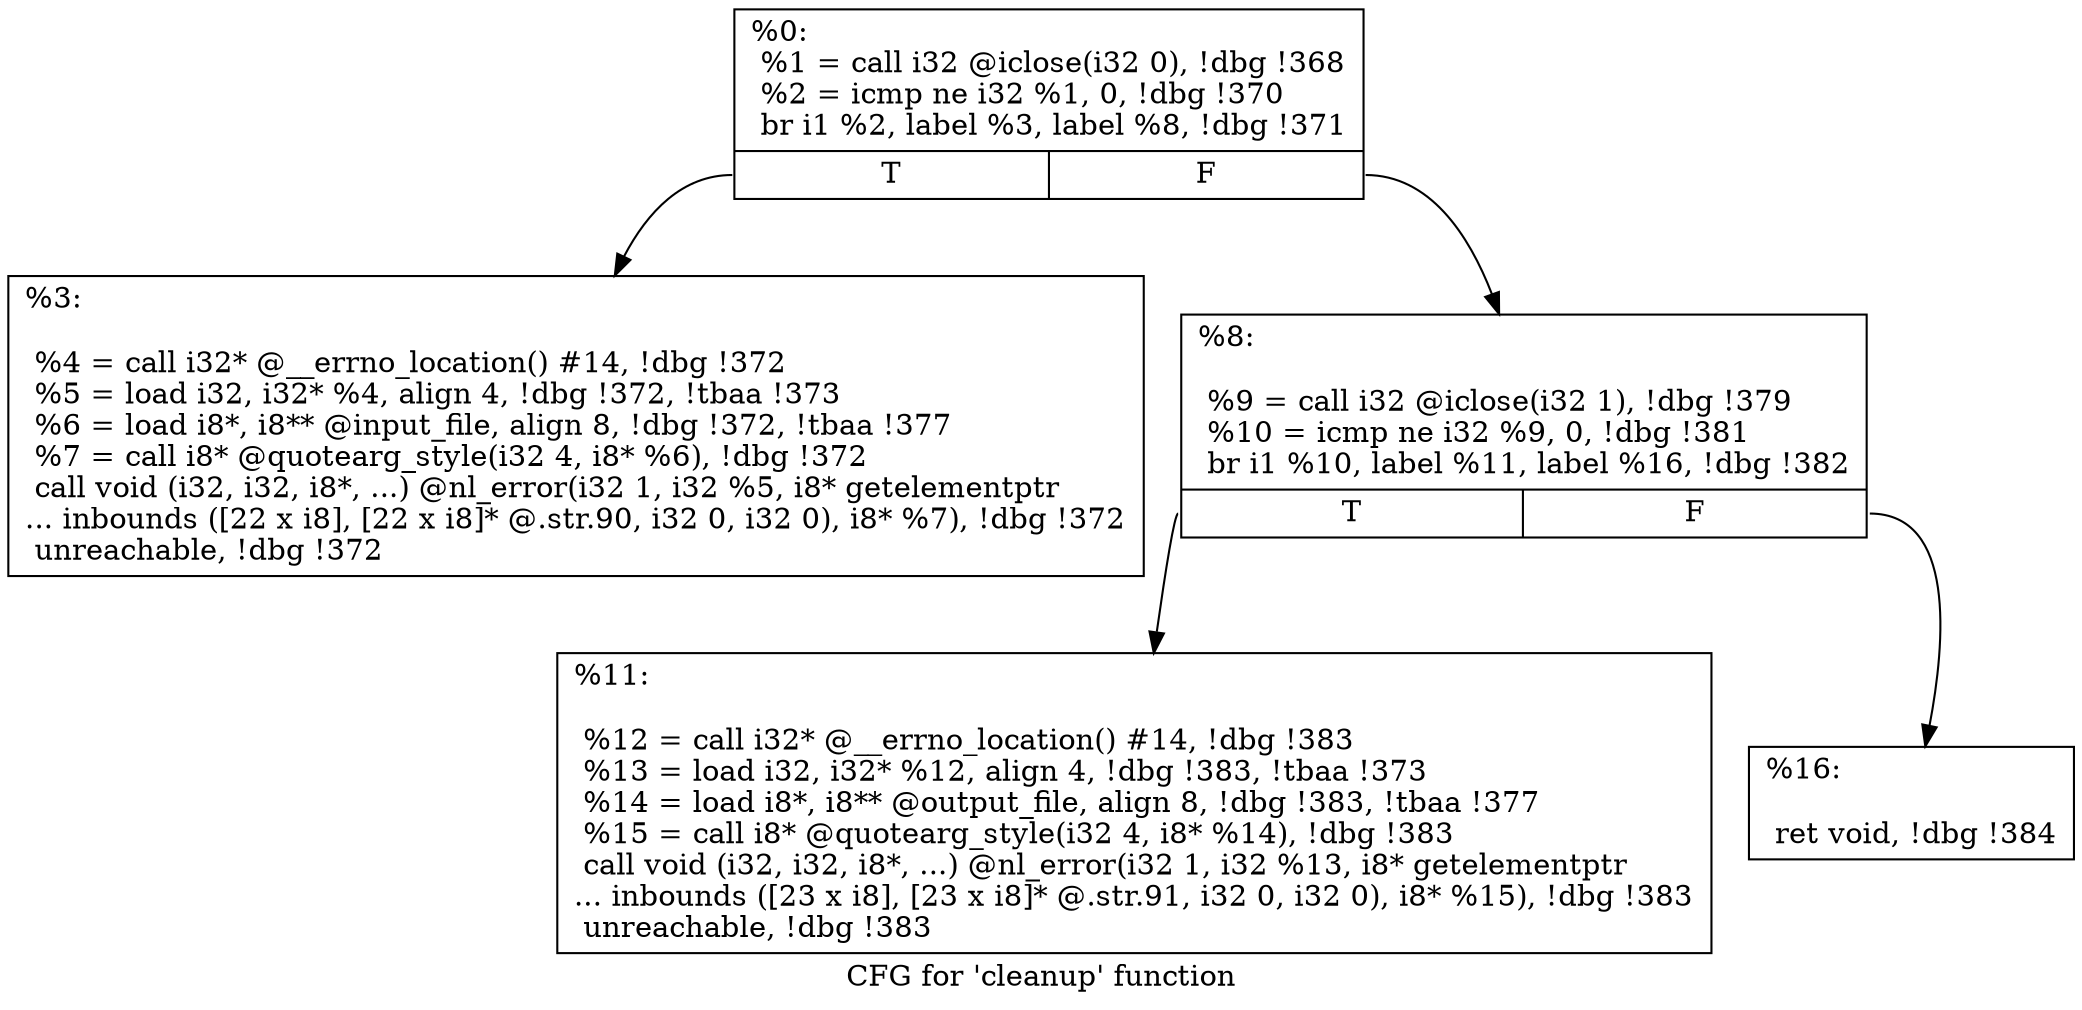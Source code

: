 digraph "CFG for 'cleanup' function" {
	label="CFG for 'cleanup' function";

	Node0x24a6fb0 [shape=record,label="{%0:\l  %1 = call i32 @iclose(i32 0), !dbg !368\l  %2 = icmp ne i32 %1, 0, !dbg !370\l  br i1 %2, label %3, label %8, !dbg !371\l|{<s0>T|<s1>F}}"];
	Node0x24a6fb0:s0 -> Node0x24a7000;
	Node0x24a6fb0:s1 -> Node0x24a7050;
	Node0x24a7000 [shape=record,label="{%3:\l\l  %4 = call i32* @__errno_location() #14, !dbg !372\l  %5 = load i32, i32* %4, align 4, !dbg !372, !tbaa !373\l  %6 = load i8*, i8** @input_file, align 8, !dbg !372, !tbaa !377\l  %7 = call i8* @quotearg_style(i32 4, i8* %6), !dbg !372\l  call void (i32, i32, i8*, ...) @nl_error(i32 1, i32 %5, i8* getelementptr\l... inbounds ([22 x i8], [22 x i8]* @.str.90, i32 0, i32 0), i8* %7), !dbg !372\l  unreachable, !dbg !372\l}"];
	Node0x24a7050 [shape=record,label="{%8:\l\l  %9 = call i32 @iclose(i32 1), !dbg !379\l  %10 = icmp ne i32 %9, 0, !dbg !381\l  br i1 %10, label %11, label %16, !dbg !382\l|{<s0>T|<s1>F}}"];
	Node0x24a7050:s0 -> Node0x24a70a0;
	Node0x24a7050:s1 -> Node0x24a70f0;
	Node0x24a70a0 [shape=record,label="{%11:\l\l  %12 = call i32* @__errno_location() #14, !dbg !383\l  %13 = load i32, i32* %12, align 4, !dbg !383, !tbaa !373\l  %14 = load i8*, i8** @output_file, align 8, !dbg !383, !tbaa !377\l  %15 = call i8* @quotearg_style(i32 4, i8* %14), !dbg !383\l  call void (i32, i32, i8*, ...) @nl_error(i32 1, i32 %13, i8* getelementptr\l... inbounds ([23 x i8], [23 x i8]* @.str.91, i32 0, i32 0), i8* %15), !dbg !383\l  unreachable, !dbg !383\l}"];
	Node0x24a70f0 [shape=record,label="{%16:\l\l  ret void, !dbg !384\l}"];
}
